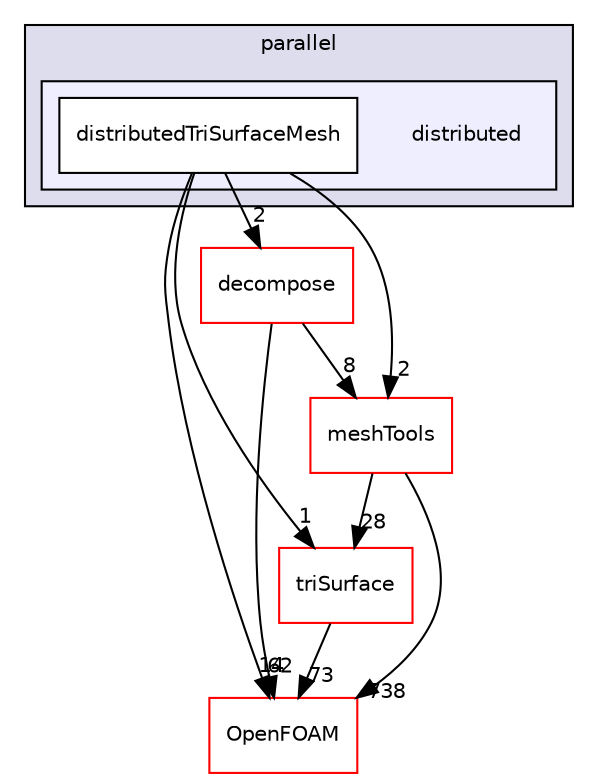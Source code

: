 digraph "src/parallel/distributed" {
  bgcolor=transparent;
  compound=true
  node [ fontsize="10", fontname="Helvetica"];
  edge [ labelfontsize="10", labelfontname="Helvetica"];
  subgraph clusterdir_72b2b5518d1565784443265ec6729f79 {
    graph [ bgcolor="#ddddee", pencolor="black", label="parallel" fontname="Helvetica", fontsize="10", URL="dir_72b2b5518d1565784443265ec6729f79.html"]
  subgraph clusterdir_0cf429ee0792653b88881eae18d71664 {
    graph [ bgcolor="#eeeeff", pencolor="black", label="" URL="dir_0cf429ee0792653b88881eae18d71664.html"];
    dir_0cf429ee0792653b88881eae18d71664 [shape=plaintext label="distributed"];
    dir_c8178f20c88c1260ab37511c37d89555 [shape=box label="distributedTriSurfaceMesh" color="black" fillcolor="white" style="filled" URL="dir_c8178f20c88c1260ab37511c37d89555.html"];
  }
  }
  dir_e048e8eb4dfe5719d368ebac837fe95a [shape=box label="decompose" color="red" URL="dir_e048e8eb4dfe5719d368ebac837fe95a.html"];
  dir_b63c002b7559990bd414058641eb48ad [shape=box label="triSurface" color="red" URL="dir_b63c002b7559990bd414058641eb48ad.html"];
  dir_ae30ad0bef50cf391b24c614251bb9fd [shape=box label="meshTools" color="red" URL="dir_ae30ad0bef50cf391b24c614251bb9fd.html"];
  dir_c5473ff19b20e6ec4dfe5c310b3778a8 [shape=box label="OpenFOAM" color="red" URL="dir_c5473ff19b20e6ec4dfe5c310b3778a8.html"];
  dir_e048e8eb4dfe5719d368ebac837fe95a->dir_ae30ad0bef50cf391b24c614251bb9fd [headlabel="8", labeldistance=1.5 headhref="dir_002445_001752.html"];
  dir_e048e8eb4dfe5719d368ebac837fe95a->dir_c5473ff19b20e6ec4dfe5c310b3778a8 [headlabel="62", labeldistance=1.5 headhref="dir_002445_001898.html"];
  dir_b63c002b7559990bd414058641eb48ad->dir_c5473ff19b20e6ec4dfe5c310b3778a8 [headlabel="73", labeldistance=1.5 headhref="dir_003038_001898.html"];
  dir_ae30ad0bef50cf391b24c614251bb9fd->dir_b63c002b7559990bd414058641eb48ad [headlabel="28", labeldistance=1.5 headhref="dir_001752_003038.html"];
  dir_ae30ad0bef50cf391b24c614251bb9fd->dir_c5473ff19b20e6ec4dfe5c310b3778a8 [headlabel="738", labeldistance=1.5 headhref="dir_001752_001898.html"];
  dir_c8178f20c88c1260ab37511c37d89555->dir_e048e8eb4dfe5719d368ebac837fe95a [headlabel="2", labeldistance=1.5 headhref="dir_002467_002445.html"];
  dir_c8178f20c88c1260ab37511c37d89555->dir_b63c002b7559990bd414058641eb48ad [headlabel="1", labeldistance=1.5 headhref="dir_002467_003038.html"];
  dir_c8178f20c88c1260ab37511c37d89555->dir_ae30ad0bef50cf391b24c614251bb9fd [headlabel="2", labeldistance=1.5 headhref="dir_002467_001752.html"];
  dir_c8178f20c88c1260ab37511c37d89555->dir_c5473ff19b20e6ec4dfe5c310b3778a8 [headlabel="14", labeldistance=1.5 headhref="dir_002467_001898.html"];
}
